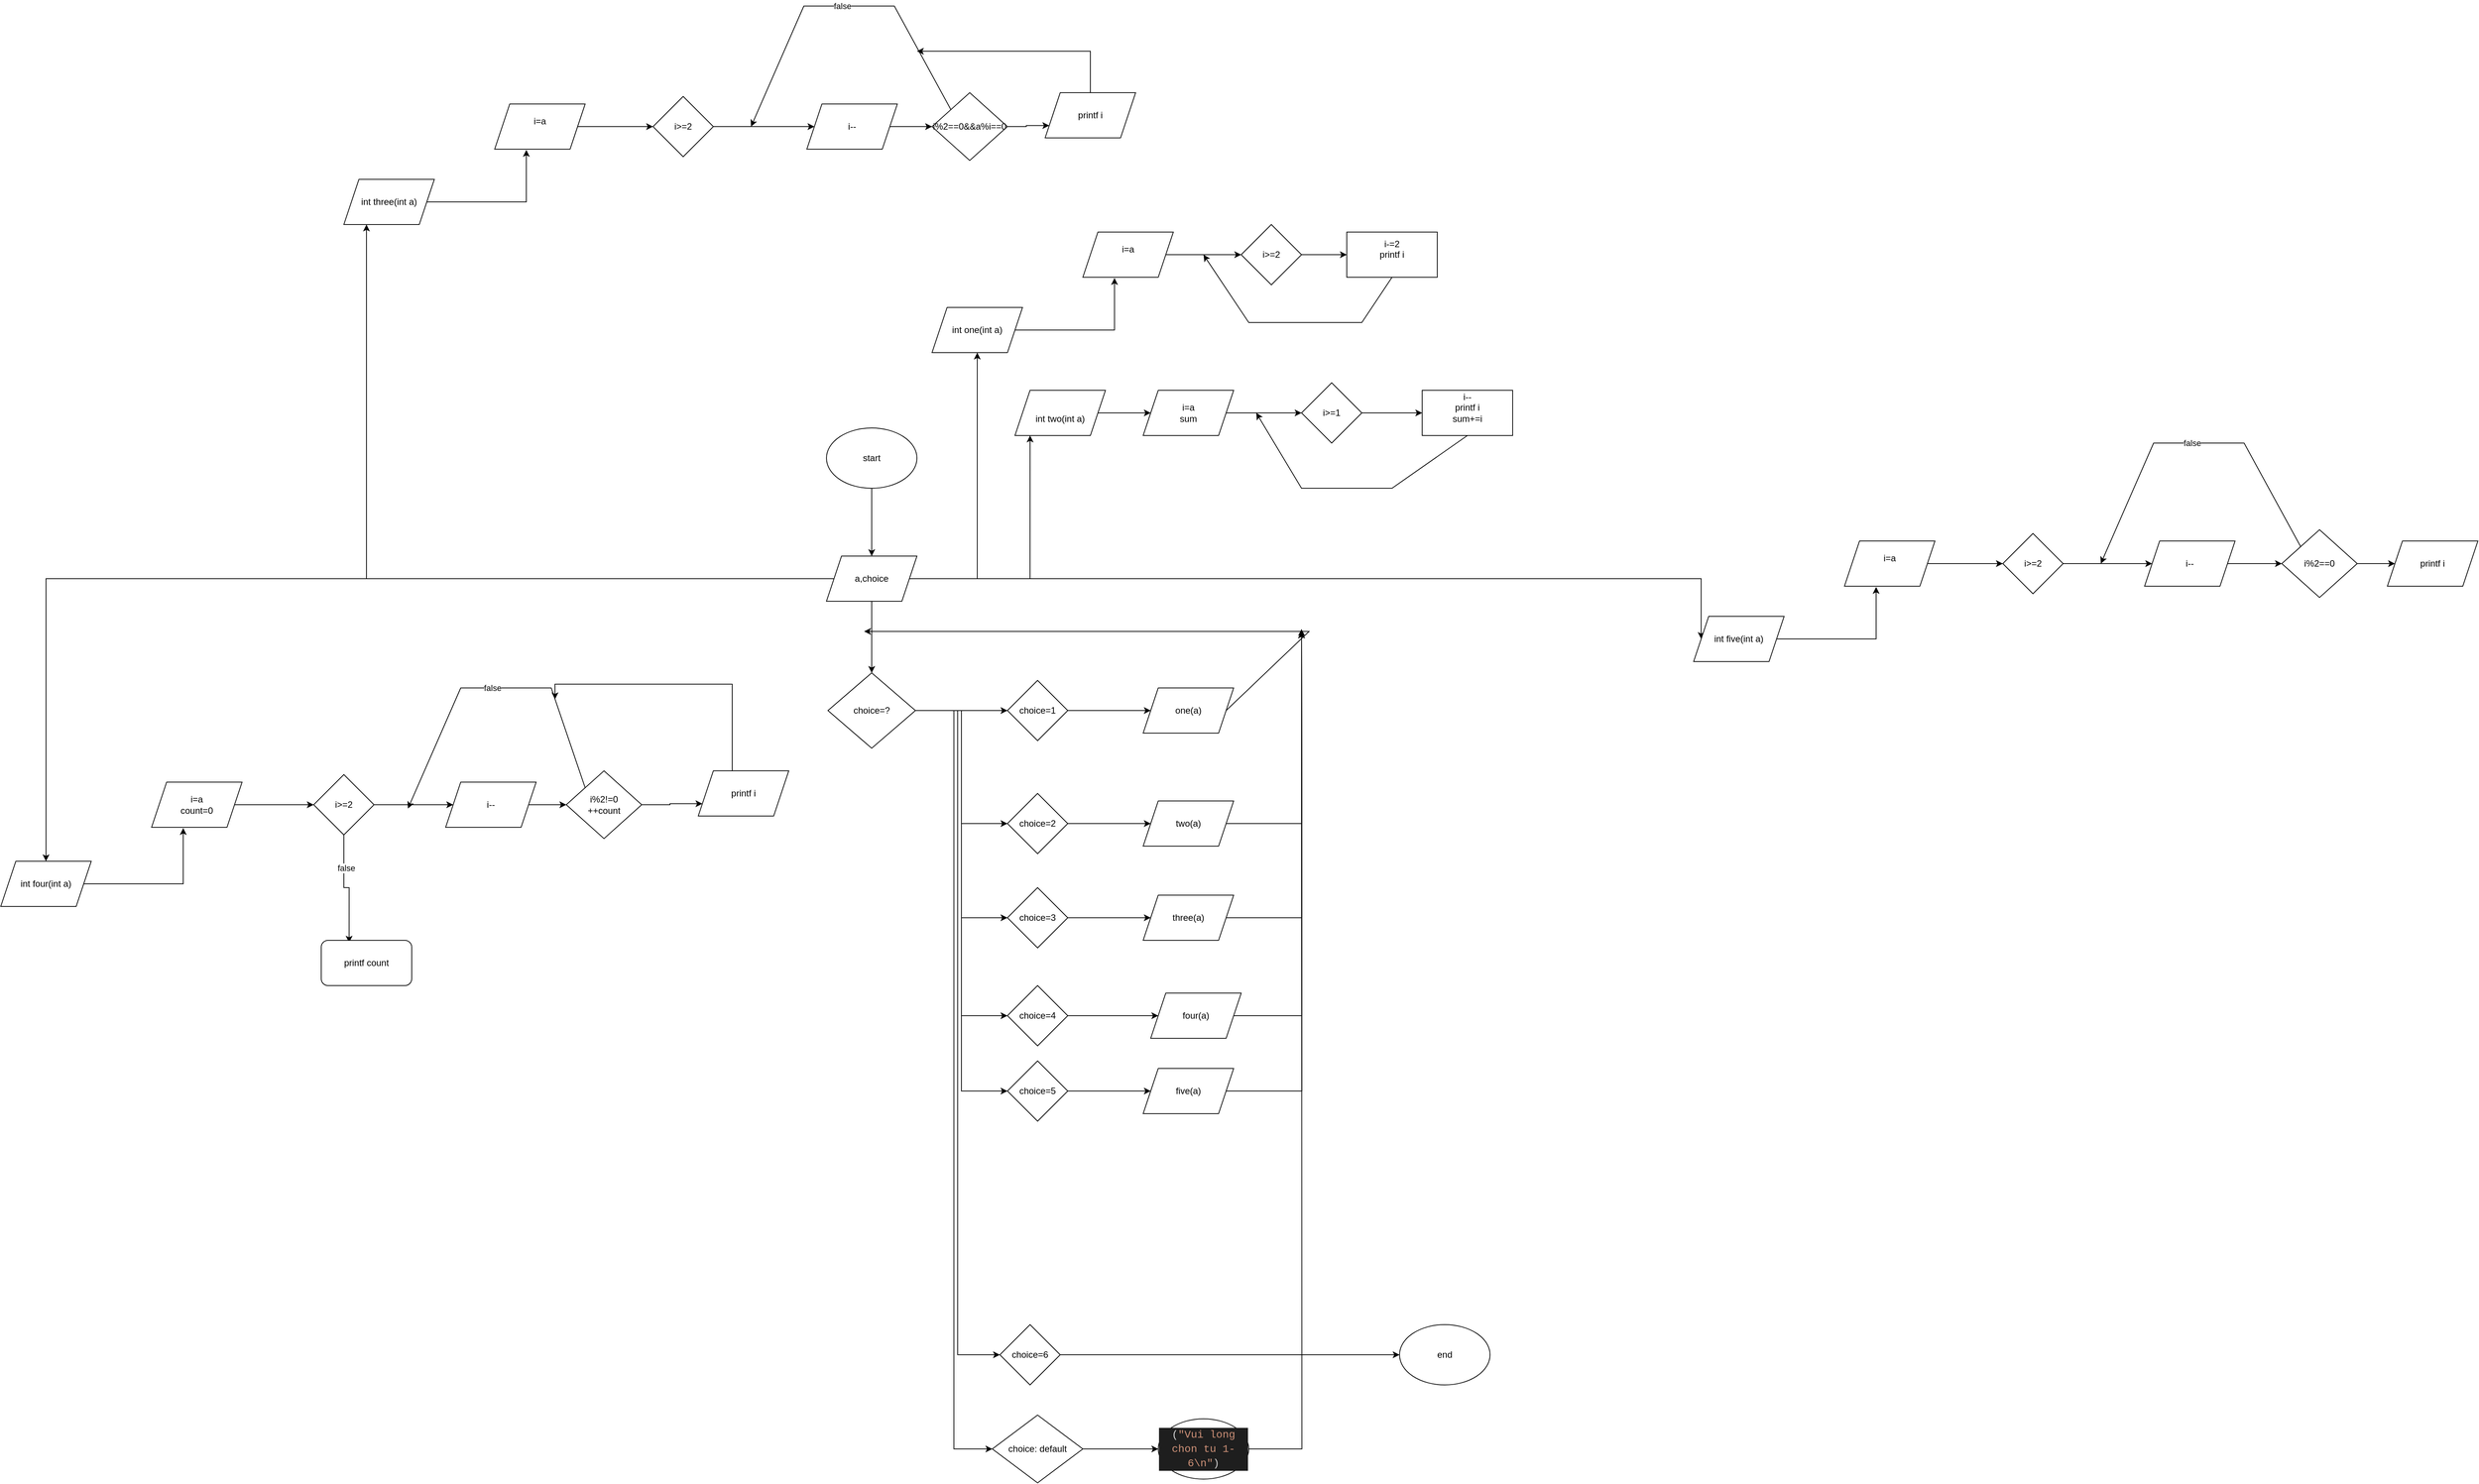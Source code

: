 <mxfile version="22.0.3" type="device">
  <diagram name="Trang-1" id="8WOk82VxNDKTeJKdt3mN">
    <mxGraphModel dx="2883" dy="2381" grid="1" gridSize="10" guides="1" tooltips="1" connect="1" arrows="1" fold="1" page="1" pageScale="1" pageWidth="827" pageHeight="1169" math="0" shadow="0">
      <root>
        <mxCell id="0" />
        <mxCell id="1" parent="0" />
        <mxCell id="_pkrtM7WGQT2VM3EGbci-3" style="edgeStyle=orthogonalEdgeStyle;rounded=0;orthogonalLoop=1;jettySize=auto;html=1;entryX=0.5;entryY=0;entryDx=0;entryDy=0;" parent="1" source="_pkrtM7WGQT2VM3EGbci-1" target="h4dxqBW4cxkd71x_Y7fE-1" edge="1">
          <mxGeometry relative="1" as="geometry">
            <mxPoint x="390" y="160" as="targetPoint" />
          </mxGeometry>
        </mxCell>
        <mxCell id="_pkrtM7WGQT2VM3EGbci-1" value="start" style="ellipse;whiteSpace=wrap;html=1;" parent="1" vertex="1">
          <mxGeometry x="320" y="20" width="120" height="80" as="geometry" />
        </mxCell>
        <mxCell id="_pkrtM7WGQT2VM3EGbci-15" value="end" style="ellipse;whiteSpace=wrap;html=1;" parent="1" vertex="1">
          <mxGeometry x="1080" y="1210" width="120" height="80" as="geometry" />
        </mxCell>
        <mxCell id="5WBOrIBXgoEbjMl5jcfK-3" value="" style="edgeStyle=orthogonalEdgeStyle;rounded=0;orthogonalLoop=1;jettySize=auto;html=1;" parent="1" source="h4dxqBW4cxkd71x_Y7fE-1" target="5WBOrIBXgoEbjMl5jcfK-2" edge="1">
          <mxGeometry relative="1" as="geometry" />
        </mxCell>
        <mxCell id="5WBOrIBXgoEbjMl5jcfK-17" style="edgeStyle=orthogonalEdgeStyle;rounded=0;orthogonalLoop=1;jettySize=auto;html=1;entryX=0.167;entryY=1;entryDx=0;entryDy=0;entryPerimeter=0;" parent="1" source="h4dxqBW4cxkd71x_Y7fE-1" target="5WBOrIBXgoEbjMl5jcfK-19" edge="1">
          <mxGeometry relative="1" as="geometry">
            <mxPoint x="600" as="targetPoint" />
          </mxGeometry>
        </mxCell>
        <mxCell id="5WBOrIBXgoEbjMl5jcfK-38" style="edgeStyle=orthogonalEdgeStyle;rounded=0;orthogonalLoop=1;jettySize=auto;html=1;entryX=0.25;entryY=1;entryDx=0;entryDy=0;" parent="1" source="h4dxqBW4cxkd71x_Y7fE-1" target="5WBOrIBXgoEbjMl5jcfK-31" edge="1">
          <mxGeometry relative="1" as="geometry" />
        </mxCell>
        <mxCell id="5WBOrIBXgoEbjMl5jcfK-59" style="edgeStyle=orthogonalEdgeStyle;rounded=0;orthogonalLoop=1;jettySize=auto;html=1;" parent="1" source="h4dxqBW4cxkd71x_Y7fE-1" target="5WBOrIBXgoEbjMl5jcfK-48" edge="1">
          <mxGeometry relative="1" as="geometry" />
        </mxCell>
        <mxCell id="RKV8DioiJLLu0-l2C1bF-3" style="edgeStyle=orthogonalEdgeStyle;rounded=0;orthogonalLoop=1;jettySize=auto;html=1;exitX=0.5;exitY=1;exitDx=0;exitDy=0;entryX=0.5;entryY=0;entryDx=0;entryDy=0;" edge="1" parent="1" source="h4dxqBW4cxkd71x_Y7fE-1" target="h4dxqBW4cxkd71x_Y7fE-3">
          <mxGeometry relative="1" as="geometry" />
        </mxCell>
        <mxCell id="RKV8DioiJLLu0-l2C1bF-15" style="edgeStyle=orthogonalEdgeStyle;rounded=0;orthogonalLoop=1;jettySize=auto;html=1;exitX=1;exitY=0.5;exitDx=0;exitDy=0;entryX=0;entryY=0.5;entryDx=0;entryDy=0;" edge="1" parent="1" source="h4dxqBW4cxkd71x_Y7fE-1" target="5WBOrIBXgoEbjMl5jcfK-65">
          <mxGeometry relative="1" as="geometry" />
        </mxCell>
        <mxCell id="h4dxqBW4cxkd71x_Y7fE-1" value="a,choice" style="shape=parallelogram;perimeter=parallelogramPerimeter;whiteSpace=wrap;html=1;fixedSize=1;" parent="1" vertex="1">
          <mxGeometry x="320" y="190" width="120" height="60" as="geometry" />
        </mxCell>
        <mxCell id="h4dxqBW4cxkd71x_Y7fE-33" style="edgeStyle=orthogonalEdgeStyle;rounded=0;orthogonalLoop=1;jettySize=auto;html=1;entryX=0;entryY=0.5;entryDx=0;entryDy=0;" parent="1" source="h4dxqBW4cxkd71x_Y7fE-3" target="h4dxqBW4cxkd71x_Y7fE-9" edge="1">
          <mxGeometry relative="1" as="geometry" />
        </mxCell>
        <mxCell id="h4dxqBW4cxkd71x_Y7fE-34" style="edgeStyle=orthogonalEdgeStyle;rounded=0;orthogonalLoop=1;jettySize=auto;html=1;entryX=0;entryY=0.5;entryDx=0;entryDy=0;" parent="1" source="h4dxqBW4cxkd71x_Y7fE-3" target="h4dxqBW4cxkd71x_Y7fE-12" edge="1">
          <mxGeometry relative="1" as="geometry" />
        </mxCell>
        <mxCell id="h4dxqBW4cxkd71x_Y7fE-35" style="edgeStyle=orthogonalEdgeStyle;rounded=0;orthogonalLoop=1;jettySize=auto;html=1;entryX=0;entryY=0.5;entryDx=0;entryDy=0;" parent="1" source="h4dxqBW4cxkd71x_Y7fE-3" target="h4dxqBW4cxkd71x_Y7fE-15" edge="1">
          <mxGeometry relative="1" as="geometry" />
        </mxCell>
        <mxCell id="RKV8DioiJLLu0-l2C1bF-9" style="edgeStyle=orthogonalEdgeStyle;rounded=0;orthogonalLoop=1;jettySize=auto;html=1;exitX=1;exitY=0.5;exitDx=0;exitDy=0;entryX=0;entryY=0.5;entryDx=0;entryDy=0;" edge="1" parent="1" source="h4dxqBW4cxkd71x_Y7fE-3" target="h4dxqBW4cxkd71x_Y7fE-4">
          <mxGeometry relative="1" as="geometry" />
        </mxCell>
        <mxCell id="RKV8DioiJLLu0-l2C1bF-10" style="edgeStyle=orthogonalEdgeStyle;rounded=0;orthogonalLoop=1;jettySize=auto;html=1;exitX=1;exitY=0.5;exitDx=0;exitDy=0;entryX=0;entryY=0.5;entryDx=0;entryDy=0;" edge="1" parent="1" source="h4dxqBW4cxkd71x_Y7fE-3" target="h4dxqBW4cxkd71x_Y7fE-18">
          <mxGeometry relative="1" as="geometry" />
        </mxCell>
        <mxCell id="RKV8DioiJLLu0-l2C1bF-11" style="edgeStyle=orthogonalEdgeStyle;rounded=0;orthogonalLoop=1;jettySize=auto;html=1;exitX=1;exitY=0.5;exitDx=0;exitDy=0;entryX=0;entryY=0.5;entryDx=0;entryDy=0;" edge="1" parent="1" source="h4dxqBW4cxkd71x_Y7fE-3" target="h4dxqBW4cxkd71x_Y7fE-28">
          <mxGeometry relative="1" as="geometry" />
        </mxCell>
        <mxCell id="RKV8DioiJLLu0-l2C1bF-12" style="edgeStyle=orthogonalEdgeStyle;rounded=0;orthogonalLoop=1;jettySize=auto;html=1;exitX=1;exitY=0.5;exitDx=0;exitDy=0;entryX=0;entryY=0.5;entryDx=0;entryDy=0;" edge="1" parent="1" source="h4dxqBW4cxkd71x_Y7fE-3" target="h4dxqBW4cxkd71x_Y7fE-31">
          <mxGeometry relative="1" as="geometry" />
        </mxCell>
        <mxCell id="h4dxqBW4cxkd71x_Y7fE-3" value="choice=?" style="rhombus;whiteSpace=wrap;html=1;" parent="1" vertex="1">
          <mxGeometry x="322" y="345" width="116" height="100" as="geometry" />
        </mxCell>
        <mxCell id="h4dxqBW4cxkd71x_Y7fE-7" style="edgeStyle=orthogonalEdgeStyle;rounded=0;orthogonalLoop=1;jettySize=auto;html=1;" parent="1" source="h4dxqBW4cxkd71x_Y7fE-4" target="h4dxqBW4cxkd71x_Y7fE-6" edge="1">
          <mxGeometry relative="1" as="geometry" />
        </mxCell>
        <mxCell id="h4dxqBW4cxkd71x_Y7fE-4" value="choice=1" style="rhombus;whiteSpace=wrap;html=1;" parent="1" vertex="1">
          <mxGeometry x="560" y="355" width="80" height="80" as="geometry" />
        </mxCell>
        <mxCell id="h4dxqBW4cxkd71x_Y7fE-6" value="one(a)" style="shape=parallelogram;perimeter=parallelogramPerimeter;whiteSpace=wrap;html=1;fixedSize=1;" parent="1" vertex="1">
          <mxGeometry x="740" y="365" width="120" height="60" as="geometry" />
        </mxCell>
        <mxCell id="h4dxqBW4cxkd71x_Y7fE-8" style="edgeStyle=orthogonalEdgeStyle;rounded=0;orthogonalLoop=1;jettySize=auto;html=1;" parent="1" source="h4dxqBW4cxkd71x_Y7fE-9" target="h4dxqBW4cxkd71x_Y7fE-10" edge="1">
          <mxGeometry relative="1" as="geometry" />
        </mxCell>
        <mxCell id="h4dxqBW4cxkd71x_Y7fE-9" value="choice=2" style="rhombus;whiteSpace=wrap;html=1;" parent="1" vertex="1">
          <mxGeometry x="560" y="505" width="80" height="80" as="geometry" />
        </mxCell>
        <mxCell id="RKV8DioiJLLu0-l2C1bF-4" style="edgeStyle=orthogonalEdgeStyle;rounded=0;orthogonalLoop=1;jettySize=auto;html=1;exitX=1;exitY=0.5;exitDx=0;exitDy=0;" edge="1" parent="1" source="h4dxqBW4cxkd71x_Y7fE-10">
          <mxGeometry relative="1" as="geometry">
            <mxPoint x="950" y="290" as="targetPoint" />
          </mxGeometry>
        </mxCell>
        <mxCell id="h4dxqBW4cxkd71x_Y7fE-10" value="two(a)" style="shape=parallelogram;perimeter=parallelogramPerimeter;whiteSpace=wrap;html=1;fixedSize=1;" parent="1" vertex="1">
          <mxGeometry x="740" y="515" width="120" height="60" as="geometry" />
        </mxCell>
        <mxCell id="h4dxqBW4cxkd71x_Y7fE-11" style="edgeStyle=orthogonalEdgeStyle;rounded=0;orthogonalLoop=1;jettySize=auto;html=1;" parent="1" source="h4dxqBW4cxkd71x_Y7fE-12" target="h4dxqBW4cxkd71x_Y7fE-13" edge="1">
          <mxGeometry relative="1" as="geometry" />
        </mxCell>
        <mxCell id="h4dxqBW4cxkd71x_Y7fE-12" value="choice=3" style="rhombus;whiteSpace=wrap;html=1;" parent="1" vertex="1">
          <mxGeometry x="560" y="630" width="80" height="80" as="geometry" />
        </mxCell>
        <mxCell id="RKV8DioiJLLu0-l2C1bF-5" style="edgeStyle=orthogonalEdgeStyle;rounded=0;orthogonalLoop=1;jettySize=auto;html=1;exitX=1;exitY=0.5;exitDx=0;exitDy=0;" edge="1" parent="1" source="h4dxqBW4cxkd71x_Y7fE-13">
          <mxGeometry relative="1" as="geometry">
            <mxPoint x="950" y="290" as="targetPoint" />
          </mxGeometry>
        </mxCell>
        <mxCell id="h4dxqBW4cxkd71x_Y7fE-13" value="three(a)" style="shape=parallelogram;perimeter=parallelogramPerimeter;whiteSpace=wrap;html=1;fixedSize=1;" parent="1" vertex="1">
          <mxGeometry x="740" y="640" width="120" height="60" as="geometry" />
        </mxCell>
        <mxCell id="h4dxqBW4cxkd71x_Y7fE-14" style="edgeStyle=orthogonalEdgeStyle;rounded=0;orthogonalLoop=1;jettySize=auto;html=1;" parent="1" source="h4dxqBW4cxkd71x_Y7fE-15" target="h4dxqBW4cxkd71x_Y7fE-16" edge="1">
          <mxGeometry relative="1" as="geometry" />
        </mxCell>
        <mxCell id="h4dxqBW4cxkd71x_Y7fE-15" value="choice=4" style="rhombus;whiteSpace=wrap;html=1;" parent="1" vertex="1">
          <mxGeometry x="560" y="760" width="80" height="80" as="geometry" />
        </mxCell>
        <mxCell id="RKV8DioiJLLu0-l2C1bF-6" style="edgeStyle=orthogonalEdgeStyle;rounded=0;orthogonalLoop=1;jettySize=auto;html=1;exitX=1;exitY=0.5;exitDx=0;exitDy=0;" edge="1" parent="1" source="h4dxqBW4cxkd71x_Y7fE-16">
          <mxGeometry relative="1" as="geometry">
            <mxPoint x="950" y="290" as="targetPoint" />
          </mxGeometry>
        </mxCell>
        <mxCell id="h4dxqBW4cxkd71x_Y7fE-16" value="four(a)" style="shape=parallelogram;perimeter=parallelogramPerimeter;whiteSpace=wrap;html=1;fixedSize=1;" parent="1" vertex="1">
          <mxGeometry x="750" y="770" width="120" height="60" as="geometry" />
        </mxCell>
        <mxCell id="h4dxqBW4cxkd71x_Y7fE-17" style="edgeStyle=orthogonalEdgeStyle;rounded=0;orthogonalLoop=1;jettySize=auto;html=1;" parent="1" source="h4dxqBW4cxkd71x_Y7fE-18" target="h4dxqBW4cxkd71x_Y7fE-19" edge="1">
          <mxGeometry relative="1" as="geometry" />
        </mxCell>
        <mxCell id="h4dxqBW4cxkd71x_Y7fE-18" value="choice=5" style="rhombus;whiteSpace=wrap;html=1;" parent="1" vertex="1">
          <mxGeometry x="560" y="860" width="80" height="80" as="geometry" />
        </mxCell>
        <mxCell id="RKV8DioiJLLu0-l2C1bF-7" style="edgeStyle=orthogonalEdgeStyle;rounded=0;orthogonalLoop=1;jettySize=auto;html=1;exitX=1;exitY=0.5;exitDx=0;exitDy=0;" edge="1" parent="1" source="h4dxqBW4cxkd71x_Y7fE-19">
          <mxGeometry relative="1" as="geometry">
            <mxPoint x="950" y="290" as="targetPoint" />
          </mxGeometry>
        </mxCell>
        <mxCell id="h4dxqBW4cxkd71x_Y7fE-19" value="five(a)" style="shape=parallelogram;perimeter=parallelogramPerimeter;whiteSpace=wrap;html=1;fixedSize=1;" parent="1" vertex="1">
          <mxGeometry x="740" y="870" width="120" height="60" as="geometry" />
        </mxCell>
        <mxCell id="h4dxqBW4cxkd71x_Y7fE-27" style="edgeStyle=orthogonalEdgeStyle;rounded=0;orthogonalLoop=1;jettySize=auto;html=1;entryX=0;entryY=0.5;entryDx=0;entryDy=0;" parent="1" source="h4dxqBW4cxkd71x_Y7fE-28" target="_pkrtM7WGQT2VM3EGbci-15" edge="1">
          <mxGeometry relative="1" as="geometry">
            <mxPoint x="740" y="1250" as="targetPoint" />
          </mxGeometry>
        </mxCell>
        <mxCell id="h4dxqBW4cxkd71x_Y7fE-28" value="choice=6" style="rhombus;whiteSpace=wrap;html=1;" parent="1" vertex="1">
          <mxGeometry x="550" y="1210" width="80" height="80" as="geometry" />
        </mxCell>
        <mxCell id="h4dxqBW4cxkd71x_Y7fE-30" style="edgeStyle=orthogonalEdgeStyle;rounded=0;orthogonalLoop=1;jettySize=auto;html=1;entryX=0;entryY=0.5;entryDx=0;entryDy=0;" parent="1" source="h4dxqBW4cxkd71x_Y7fE-31" target="h4dxqBW4cxkd71x_Y7fE-42" edge="1">
          <mxGeometry relative="1" as="geometry">
            <mxPoint x="740" y="1370" as="targetPoint" />
          </mxGeometry>
        </mxCell>
        <mxCell id="h4dxqBW4cxkd71x_Y7fE-31" value="choice: default" style="rhombus;whiteSpace=wrap;html=1;" parent="1" vertex="1">
          <mxGeometry x="540" y="1330" width="120" height="90" as="geometry" />
        </mxCell>
        <mxCell id="RKV8DioiJLLu0-l2C1bF-8" style="edgeStyle=orthogonalEdgeStyle;rounded=0;orthogonalLoop=1;jettySize=auto;html=1;exitX=1;exitY=0.5;exitDx=0;exitDy=0;" edge="1" parent="1" source="h4dxqBW4cxkd71x_Y7fE-42">
          <mxGeometry relative="1" as="geometry">
            <mxPoint x="950" y="286.8" as="targetPoint" />
          </mxGeometry>
        </mxCell>
        <mxCell id="h4dxqBW4cxkd71x_Y7fE-42" value="&lt;br&gt;&lt;div style=&quot;color: rgb(212, 212, 212); background-color: rgb(30, 30, 30); font-family: Consolas, &amp;quot;Courier New&amp;quot;, monospace; font-weight: normal; font-size: 14px; line-height: 19px;&quot;&gt;&lt;div&gt;&lt;span style=&quot;color: #d4d4d4;&quot;&gt;(&lt;/span&gt;&lt;span style=&quot;color: #ce9178;&quot;&gt;&quot;Vui long chon tu 1-6\n&quot;&lt;/span&gt;&lt;span style=&quot;color: #d4d4d4;&quot;&gt;)&lt;/span&gt;&lt;/div&gt;&lt;/div&gt;&lt;br&gt;" style="ellipse;whiteSpace=wrap;html=1;" parent="1" vertex="1">
          <mxGeometry x="760" y="1335" width="120" height="80" as="geometry" />
        </mxCell>
        <mxCell id="h4dxqBW4cxkd71x_Y7fE-46" value="" style="endArrow=classic;html=1;rounded=0;exitX=1;exitY=0.5;exitDx=0;exitDy=0;" parent="1" source="h4dxqBW4cxkd71x_Y7fE-6" edge="1">
          <mxGeometry width="50" height="50" relative="1" as="geometry">
            <mxPoint x="520" y="390" as="sourcePoint" />
            <mxPoint x="370" y="290" as="targetPoint" />
            <Array as="points">
              <mxPoint x="960" y="290" />
            </Array>
          </mxGeometry>
        </mxCell>
        <mxCell id="5WBOrIBXgoEbjMl5jcfK-9" style="edgeStyle=orthogonalEdgeStyle;rounded=0;orthogonalLoop=1;jettySize=auto;html=1;entryX=0.35;entryY=1.017;entryDx=0;entryDy=0;entryPerimeter=0;" parent="1" source="5WBOrIBXgoEbjMl5jcfK-2" target="5WBOrIBXgoEbjMl5jcfK-7" edge="1">
          <mxGeometry relative="1" as="geometry">
            <mxPoint x="700" y="-170" as="targetPoint" />
          </mxGeometry>
        </mxCell>
        <mxCell id="5WBOrIBXgoEbjMl5jcfK-2" value="int one(int a)" style="shape=parallelogram;perimeter=parallelogramPerimeter;whiteSpace=wrap;html=1;fixedSize=1;" parent="1" vertex="1">
          <mxGeometry x="460" y="-140" width="120" height="60" as="geometry" />
        </mxCell>
        <mxCell id="5WBOrIBXgoEbjMl5jcfK-11" style="edgeStyle=orthogonalEdgeStyle;rounded=0;orthogonalLoop=1;jettySize=auto;html=1;entryX=0;entryY=0.5;entryDx=0;entryDy=0;" parent="1" source="5WBOrIBXgoEbjMl5jcfK-7" target="5WBOrIBXgoEbjMl5jcfK-10" edge="1">
          <mxGeometry relative="1" as="geometry" />
        </mxCell>
        <mxCell id="5WBOrIBXgoEbjMl5jcfK-7" value="&lt;div&gt;i=a&lt;/div&gt;&lt;div&gt;&lt;br&gt;&lt;/div&gt;" style="shape=parallelogram;perimeter=parallelogramPerimeter;whiteSpace=wrap;html=1;fixedSize=1;" parent="1" vertex="1">
          <mxGeometry x="660" y="-240" width="120" height="60" as="geometry" />
        </mxCell>
        <mxCell id="5WBOrIBXgoEbjMl5jcfK-15" value="" style="edgeStyle=orthogonalEdgeStyle;rounded=0;orthogonalLoop=1;jettySize=auto;html=1;" parent="1" source="5WBOrIBXgoEbjMl5jcfK-10" target="5WBOrIBXgoEbjMl5jcfK-14" edge="1">
          <mxGeometry relative="1" as="geometry" />
        </mxCell>
        <mxCell id="5WBOrIBXgoEbjMl5jcfK-10" value="i&amp;gt;=2" style="rhombus;whiteSpace=wrap;html=1;" parent="1" vertex="1">
          <mxGeometry x="870" y="-250" width="80" height="80" as="geometry" />
        </mxCell>
        <mxCell id="5WBOrIBXgoEbjMl5jcfK-14" value="&lt;div&gt;i-=2&lt;/div&gt;&lt;div&gt;printf i&lt;/div&gt;&lt;div&gt;&lt;br&gt;&lt;/div&gt;" style="whiteSpace=wrap;html=1;" parent="1" vertex="1">
          <mxGeometry x="1010" y="-240" width="120" height="60" as="geometry" />
        </mxCell>
        <mxCell id="5WBOrIBXgoEbjMl5jcfK-26" style="edgeStyle=orthogonalEdgeStyle;rounded=0;orthogonalLoop=1;jettySize=auto;html=1;" parent="1" source="5WBOrIBXgoEbjMl5jcfK-19" target="5WBOrIBXgoEbjMl5jcfK-21" edge="1">
          <mxGeometry relative="1" as="geometry" />
        </mxCell>
        <mxCell id="5WBOrIBXgoEbjMl5jcfK-19" value="&lt;br&gt;int two(int a)&lt;br&gt;" style="shape=parallelogram;perimeter=parallelogramPerimeter;whiteSpace=wrap;html=1;fixedSize=1;" parent="1" vertex="1">
          <mxGeometry x="570" y="-30" width="120" height="60" as="geometry" />
        </mxCell>
        <mxCell id="5WBOrIBXgoEbjMl5jcfK-20" style="edgeStyle=orthogonalEdgeStyle;rounded=0;orthogonalLoop=1;jettySize=auto;html=1;entryX=0;entryY=0.5;entryDx=0;entryDy=0;" parent="1" source="5WBOrIBXgoEbjMl5jcfK-21" target="5WBOrIBXgoEbjMl5jcfK-23" edge="1">
          <mxGeometry relative="1" as="geometry" />
        </mxCell>
        <mxCell id="5WBOrIBXgoEbjMl5jcfK-21" value="&lt;div&gt;i=a&lt;/div&gt;&lt;div&gt;sum&lt;br&gt;&lt;/div&gt;" style="shape=parallelogram;perimeter=parallelogramPerimeter;whiteSpace=wrap;html=1;fixedSize=1;" parent="1" vertex="1">
          <mxGeometry x="740" y="-30" width="120" height="60" as="geometry" />
        </mxCell>
        <mxCell id="5WBOrIBXgoEbjMl5jcfK-22" value="" style="edgeStyle=orthogonalEdgeStyle;rounded=0;orthogonalLoop=1;jettySize=auto;html=1;" parent="1" source="5WBOrIBXgoEbjMl5jcfK-23" target="5WBOrIBXgoEbjMl5jcfK-24" edge="1">
          <mxGeometry relative="1" as="geometry" />
        </mxCell>
        <mxCell id="5WBOrIBXgoEbjMl5jcfK-23" value="i&amp;gt;=1" style="rhombus;whiteSpace=wrap;html=1;" parent="1" vertex="1">
          <mxGeometry x="950" y="-40" width="80" height="80" as="geometry" />
        </mxCell>
        <mxCell id="5WBOrIBXgoEbjMl5jcfK-24" value="&lt;div&gt;i--&lt;/div&gt;&lt;div&gt;printf i&lt;/div&gt;&lt;div&gt;sum+=i&lt;br&gt;&lt;/div&gt;&lt;div&gt;&lt;br&gt;&lt;/div&gt;" style="whiteSpace=wrap;html=1;" parent="1" vertex="1">
          <mxGeometry x="1110" y="-30" width="120" height="60" as="geometry" />
        </mxCell>
        <mxCell id="5WBOrIBXgoEbjMl5jcfK-28" value="" style="endArrow=classic;html=1;rounded=0;exitX=0.5;exitY=1;exitDx=0;exitDy=0;" parent="1" source="5WBOrIBXgoEbjMl5jcfK-14" edge="1">
          <mxGeometry width="50" height="50" relative="1" as="geometry">
            <mxPoint x="830" y="-130" as="sourcePoint" />
            <mxPoint x="820" y="-210" as="targetPoint" />
            <Array as="points">
              <mxPoint x="1030" y="-120" />
              <mxPoint x="880" y="-120" />
            </Array>
          </mxGeometry>
        </mxCell>
        <mxCell id="5WBOrIBXgoEbjMl5jcfK-29" value="" style="endArrow=classic;html=1;rounded=0;exitX=0.5;exitY=1;exitDx=0;exitDy=0;" parent="1" source="5WBOrIBXgoEbjMl5jcfK-24" edge="1">
          <mxGeometry width="50" height="50" relative="1" as="geometry">
            <mxPoint x="910" as="sourcePoint" />
            <mxPoint x="890" as="targetPoint" />
            <Array as="points">
              <mxPoint x="1070" y="100" />
              <mxPoint x="950" y="100" />
            </Array>
          </mxGeometry>
        </mxCell>
        <mxCell id="5WBOrIBXgoEbjMl5jcfK-30" style="edgeStyle=orthogonalEdgeStyle;rounded=0;orthogonalLoop=1;jettySize=auto;html=1;entryX=0.35;entryY=1.017;entryDx=0;entryDy=0;entryPerimeter=0;" parent="1" source="5WBOrIBXgoEbjMl5jcfK-31" target="5WBOrIBXgoEbjMl5jcfK-33" edge="1">
          <mxGeometry relative="1" as="geometry">
            <mxPoint x="-80" y="-340" as="targetPoint" />
          </mxGeometry>
        </mxCell>
        <mxCell id="5WBOrIBXgoEbjMl5jcfK-31" value="int three(int a)" style="shape=parallelogram;perimeter=parallelogramPerimeter;whiteSpace=wrap;html=1;fixedSize=1;" parent="1" vertex="1">
          <mxGeometry x="-320" y="-310" width="120" height="60" as="geometry" />
        </mxCell>
        <mxCell id="5WBOrIBXgoEbjMl5jcfK-32" style="edgeStyle=orthogonalEdgeStyle;rounded=0;orthogonalLoop=1;jettySize=auto;html=1;entryX=0;entryY=0.5;entryDx=0;entryDy=0;" parent="1" source="5WBOrIBXgoEbjMl5jcfK-33" target="5WBOrIBXgoEbjMl5jcfK-35" edge="1">
          <mxGeometry relative="1" as="geometry" />
        </mxCell>
        <mxCell id="5WBOrIBXgoEbjMl5jcfK-33" value="&lt;div&gt;i=a&lt;/div&gt;&lt;div&gt;&lt;br&gt;&lt;/div&gt;" style="shape=parallelogram;perimeter=parallelogramPerimeter;whiteSpace=wrap;html=1;fixedSize=1;" parent="1" vertex="1">
          <mxGeometry x="-120" y="-410" width="120" height="60" as="geometry" />
        </mxCell>
        <mxCell id="5WBOrIBXgoEbjMl5jcfK-34" value="" style="edgeStyle=orthogonalEdgeStyle;rounded=0;orthogonalLoop=1;jettySize=auto;html=1;entryX=0;entryY=0.5;entryDx=0;entryDy=0;" parent="1" source="5WBOrIBXgoEbjMl5jcfK-35" target="5WBOrIBXgoEbjMl5jcfK-40" edge="1">
          <mxGeometry relative="1" as="geometry">
            <mxPoint x="281.04" y="-372" as="targetPoint" />
          </mxGeometry>
        </mxCell>
        <mxCell id="5WBOrIBXgoEbjMl5jcfK-35" value="i&amp;gt;=2" style="rhombus;whiteSpace=wrap;html=1;" parent="1" vertex="1">
          <mxGeometry x="90" y="-420" width="80" height="80" as="geometry" />
        </mxCell>
        <mxCell id="5WBOrIBXgoEbjMl5jcfK-43" style="edgeStyle=orthogonalEdgeStyle;rounded=0;orthogonalLoop=1;jettySize=auto;html=1;entryX=0;entryY=0.5;entryDx=0;entryDy=0;" parent="1" source="5WBOrIBXgoEbjMl5jcfK-40" target="5WBOrIBXgoEbjMl5jcfK-42" edge="1">
          <mxGeometry relative="1" as="geometry" />
        </mxCell>
        <mxCell id="5WBOrIBXgoEbjMl5jcfK-40" value="i--" style="shape=parallelogram;perimeter=parallelogramPerimeter;whiteSpace=wrap;html=1;fixedSize=1;" parent="1" vertex="1">
          <mxGeometry x="294" y="-410" width="120" height="60" as="geometry" />
        </mxCell>
        <mxCell id="5WBOrIBXgoEbjMl5jcfK-45" style="edgeStyle=orthogonalEdgeStyle;rounded=0;orthogonalLoop=1;jettySize=auto;html=1;entryX=0;entryY=0.75;entryDx=0;entryDy=0;" parent="1" source="5WBOrIBXgoEbjMl5jcfK-42" target="5WBOrIBXgoEbjMl5jcfK-44" edge="1">
          <mxGeometry relative="1" as="geometry" />
        </mxCell>
        <mxCell id="5WBOrIBXgoEbjMl5jcfK-42" value="i%2==0&amp;amp;&amp;amp;a%i==0" style="rhombus;whiteSpace=wrap;html=1;" parent="1" vertex="1">
          <mxGeometry x="460" y="-425" width="100" height="90" as="geometry" />
        </mxCell>
        <mxCell id="5WBOrIBXgoEbjMl5jcfK-44" value="printf i" style="shape=parallelogram;perimeter=parallelogramPerimeter;whiteSpace=wrap;html=1;fixedSize=1;" parent="1" vertex="1">
          <mxGeometry x="610" y="-425" width="120" height="60" as="geometry" />
        </mxCell>
        <mxCell id="5WBOrIBXgoEbjMl5jcfK-46" value="false" style="endArrow=classic;html=1;rounded=0;exitX=0;exitY=0;exitDx=0;exitDy=0;" parent="1" source="5WBOrIBXgoEbjMl5jcfK-42" edge="1">
          <mxGeometry width="50" height="50" relative="1" as="geometry">
            <mxPoint x="300" y="-280" as="sourcePoint" />
            <mxPoint x="220" y="-380" as="targetPoint" />
            <Array as="points">
              <mxPoint x="410" y="-540" />
              <mxPoint x="290" y="-540" />
            </Array>
          </mxGeometry>
        </mxCell>
        <mxCell id="5WBOrIBXgoEbjMl5jcfK-47" style="edgeStyle=orthogonalEdgeStyle;rounded=0;orthogonalLoop=1;jettySize=auto;html=1;entryX=0.35;entryY=1.017;entryDx=0;entryDy=0;entryPerimeter=0;" parent="1" source="5WBOrIBXgoEbjMl5jcfK-48" target="5WBOrIBXgoEbjMl5jcfK-50" edge="1">
          <mxGeometry relative="1" as="geometry">
            <mxPoint x="-535" y="565" as="targetPoint" />
          </mxGeometry>
        </mxCell>
        <mxCell id="5WBOrIBXgoEbjMl5jcfK-48" value="int four(int a)" style="shape=parallelogram;perimeter=parallelogramPerimeter;whiteSpace=wrap;html=1;fixedSize=1;" parent="1" vertex="1">
          <mxGeometry x="-775" y="595" width="120" height="60" as="geometry" />
        </mxCell>
        <mxCell id="5WBOrIBXgoEbjMl5jcfK-49" style="edgeStyle=orthogonalEdgeStyle;rounded=0;orthogonalLoop=1;jettySize=auto;html=1;entryX=0;entryY=0.5;entryDx=0;entryDy=0;" parent="1" source="5WBOrIBXgoEbjMl5jcfK-50" target="5WBOrIBXgoEbjMl5jcfK-52" edge="1">
          <mxGeometry relative="1" as="geometry" />
        </mxCell>
        <mxCell id="5WBOrIBXgoEbjMl5jcfK-50" value="&lt;div&gt;i=a&lt;/div&gt;&lt;div&gt;count=0&lt;br&gt;&lt;/div&gt;" style="shape=parallelogram;perimeter=parallelogramPerimeter;whiteSpace=wrap;html=1;fixedSize=1;" parent="1" vertex="1">
          <mxGeometry x="-575" y="490" width="120" height="60" as="geometry" />
        </mxCell>
        <mxCell id="5WBOrIBXgoEbjMl5jcfK-60" style="edgeStyle=orthogonalEdgeStyle;rounded=0;orthogonalLoop=1;jettySize=auto;html=1;entryX=0.308;entryY=0.05;entryDx=0;entryDy=0;entryPerimeter=0;" parent="1" source="5WBOrIBXgoEbjMl5jcfK-52" target="5WBOrIBXgoEbjMl5jcfK-63" edge="1">
          <mxGeometry relative="1" as="geometry">
            <mxPoint x="-290" y="710" as="targetPoint" />
          </mxGeometry>
        </mxCell>
        <mxCell id="5WBOrIBXgoEbjMl5jcfK-62" value="false" style="edgeLabel;html=1;align=center;verticalAlign=middle;resizable=0;points=[];" parent="5WBOrIBXgoEbjMl5jcfK-60" vertex="1" connectable="0">
          <mxGeometry x="-0.411" y="3" relative="1" as="geometry">
            <mxPoint as="offset" />
          </mxGeometry>
        </mxCell>
        <mxCell id="RKV8DioiJLLu0-l2C1bF-13" style="edgeStyle=orthogonalEdgeStyle;rounded=0;orthogonalLoop=1;jettySize=auto;html=1;exitX=1;exitY=0.5;exitDx=0;exitDy=0;entryX=0;entryY=0.5;entryDx=0;entryDy=0;" edge="1" parent="1" source="5WBOrIBXgoEbjMl5jcfK-52" target="5WBOrIBXgoEbjMl5jcfK-54">
          <mxGeometry relative="1" as="geometry" />
        </mxCell>
        <mxCell id="5WBOrIBXgoEbjMl5jcfK-52" value="i&amp;gt;=2" style="rhombus;whiteSpace=wrap;html=1;" parent="1" vertex="1">
          <mxGeometry x="-360" y="480" width="80" height="80" as="geometry" />
        </mxCell>
        <mxCell id="5WBOrIBXgoEbjMl5jcfK-53" style="edgeStyle=orthogonalEdgeStyle;rounded=0;orthogonalLoop=1;jettySize=auto;html=1;entryX=0;entryY=0.5;entryDx=0;entryDy=0;" parent="1" source="5WBOrIBXgoEbjMl5jcfK-54" target="5WBOrIBXgoEbjMl5jcfK-56" edge="1">
          <mxGeometry relative="1" as="geometry" />
        </mxCell>
        <mxCell id="5WBOrIBXgoEbjMl5jcfK-54" value="i--" style="shape=parallelogram;perimeter=parallelogramPerimeter;whiteSpace=wrap;html=1;fixedSize=1;" parent="1" vertex="1">
          <mxGeometry x="-185" y="490" width="120" height="60" as="geometry" />
        </mxCell>
        <mxCell id="5WBOrIBXgoEbjMl5jcfK-55" style="edgeStyle=orthogonalEdgeStyle;rounded=0;orthogonalLoop=1;jettySize=auto;html=1;entryX=0;entryY=0.75;entryDx=0;entryDy=0;" parent="1" source="5WBOrIBXgoEbjMl5jcfK-56" target="5WBOrIBXgoEbjMl5jcfK-57" edge="1">
          <mxGeometry relative="1" as="geometry" />
        </mxCell>
        <mxCell id="5WBOrIBXgoEbjMl5jcfK-56" value="&lt;div&gt;i%2!=0&lt;/div&gt;&lt;div&gt;++count&lt;br&gt;&lt;/div&gt;" style="rhombus;whiteSpace=wrap;html=1;" parent="1" vertex="1">
          <mxGeometry x="-25" y="475" width="100" height="90" as="geometry" />
        </mxCell>
        <mxCell id="5WBOrIBXgoEbjMl5jcfK-77" style="edgeStyle=orthogonalEdgeStyle;rounded=0;orthogonalLoop=1;jettySize=auto;html=1;" parent="1" source="5WBOrIBXgoEbjMl5jcfK-57" edge="1">
          <mxGeometry relative="1" as="geometry">
            <mxPoint x="-40" y="380" as="targetPoint" />
            <Array as="points">
              <mxPoint x="195" y="360" />
            </Array>
          </mxGeometry>
        </mxCell>
        <mxCell id="5WBOrIBXgoEbjMl5jcfK-57" value="printf i" style="shape=parallelogram;perimeter=parallelogramPerimeter;whiteSpace=wrap;html=1;fixedSize=1;" parent="1" vertex="1">
          <mxGeometry x="150" y="475" width="120" height="60" as="geometry" />
        </mxCell>
        <mxCell id="5WBOrIBXgoEbjMl5jcfK-58" value="false" style="endArrow=classic;html=1;rounded=0;exitX=0;exitY=0;exitDx=0;exitDy=0;" parent="1" source="5WBOrIBXgoEbjMl5jcfK-56" edge="1">
          <mxGeometry width="50" height="50" relative="1" as="geometry">
            <mxPoint x="-155" y="625" as="sourcePoint" />
            <mxPoint x="-235" y="525" as="targetPoint" />
            <Array as="points">
              <mxPoint x="-45" y="365" />
              <mxPoint x="-165" y="365" />
            </Array>
          </mxGeometry>
        </mxCell>
        <mxCell id="5WBOrIBXgoEbjMl5jcfK-63" value="printf count" style="rounded=1;whiteSpace=wrap;html=1;" parent="1" vertex="1">
          <mxGeometry x="-350" y="700" width="120" height="60" as="geometry" />
        </mxCell>
        <mxCell id="5WBOrIBXgoEbjMl5jcfK-64" style="edgeStyle=orthogonalEdgeStyle;rounded=0;orthogonalLoop=1;jettySize=auto;html=1;entryX=0.35;entryY=1.017;entryDx=0;entryDy=0;entryPerimeter=0;" parent="1" source="5WBOrIBXgoEbjMl5jcfK-65" target="5WBOrIBXgoEbjMl5jcfK-67" edge="1">
          <mxGeometry relative="1" as="geometry">
            <mxPoint x="1710" y="240" as="targetPoint" />
          </mxGeometry>
        </mxCell>
        <mxCell id="5WBOrIBXgoEbjMl5jcfK-65" value="int five(int a)" style="shape=parallelogram;perimeter=parallelogramPerimeter;whiteSpace=wrap;html=1;fixedSize=1;" parent="1" vertex="1">
          <mxGeometry x="1470" y="270" width="120" height="60" as="geometry" />
        </mxCell>
        <mxCell id="5WBOrIBXgoEbjMl5jcfK-66" style="edgeStyle=orthogonalEdgeStyle;rounded=0;orthogonalLoop=1;jettySize=auto;html=1;entryX=0;entryY=0.5;entryDx=0;entryDy=0;" parent="1" source="5WBOrIBXgoEbjMl5jcfK-67" target="5WBOrIBXgoEbjMl5jcfK-69" edge="1">
          <mxGeometry relative="1" as="geometry" />
        </mxCell>
        <mxCell id="5WBOrIBXgoEbjMl5jcfK-67" value="&lt;div&gt;i=a&lt;/div&gt;&lt;div&gt;&lt;br&gt;&lt;/div&gt;" style="shape=parallelogram;perimeter=parallelogramPerimeter;whiteSpace=wrap;html=1;fixedSize=1;" parent="1" vertex="1">
          <mxGeometry x="1670" y="170" width="120" height="60" as="geometry" />
        </mxCell>
        <mxCell id="RKV8DioiJLLu0-l2C1bF-16" style="edgeStyle=orthogonalEdgeStyle;rounded=0;orthogonalLoop=1;jettySize=auto;html=1;exitX=1;exitY=0.5;exitDx=0;exitDy=0;entryX=0;entryY=0.5;entryDx=0;entryDy=0;" edge="1" parent="1" source="5WBOrIBXgoEbjMl5jcfK-69" target="5WBOrIBXgoEbjMl5jcfK-71">
          <mxGeometry relative="1" as="geometry" />
        </mxCell>
        <mxCell id="5WBOrIBXgoEbjMl5jcfK-69" value="i&amp;gt;=2" style="rhombus;whiteSpace=wrap;html=1;" parent="1" vertex="1">
          <mxGeometry x="1880" y="160" width="80" height="80" as="geometry" />
        </mxCell>
        <mxCell id="5WBOrIBXgoEbjMl5jcfK-70" style="edgeStyle=orthogonalEdgeStyle;rounded=0;orthogonalLoop=1;jettySize=auto;html=1;entryX=0;entryY=0.5;entryDx=0;entryDy=0;" parent="1" source="5WBOrIBXgoEbjMl5jcfK-71" target="5WBOrIBXgoEbjMl5jcfK-73" edge="1">
          <mxGeometry relative="1" as="geometry" />
        </mxCell>
        <mxCell id="5WBOrIBXgoEbjMl5jcfK-71" value="i--" style="shape=parallelogram;perimeter=parallelogramPerimeter;whiteSpace=wrap;html=1;fixedSize=1;" parent="1" vertex="1">
          <mxGeometry x="2068" y="170" width="120" height="60" as="geometry" />
        </mxCell>
        <mxCell id="RKV8DioiJLLu0-l2C1bF-17" style="edgeStyle=orthogonalEdgeStyle;rounded=0;orthogonalLoop=1;jettySize=auto;html=1;exitX=1;exitY=0.5;exitDx=0;exitDy=0;" edge="1" parent="1" source="5WBOrIBXgoEbjMl5jcfK-73" target="5WBOrIBXgoEbjMl5jcfK-74">
          <mxGeometry relative="1" as="geometry" />
        </mxCell>
        <mxCell id="5WBOrIBXgoEbjMl5jcfK-73" value="i%2==0" style="rhombus;whiteSpace=wrap;html=1;" parent="1" vertex="1">
          <mxGeometry x="2250" y="155" width="100" height="90" as="geometry" />
        </mxCell>
        <mxCell id="5WBOrIBXgoEbjMl5jcfK-74" value="printf i" style="shape=parallelogram;perimeter=parallelogramPerimeter;whiteSpace=wrap;html=1;fixedSize=1;" parent="1" vertex="1">
          <mxGeometry x="2390" y="170" width="120" height="60" as="geometry" />
        </mxCell>
        <mxCell id="5WBOrIBXgoEbjMl5jcfK-75" value="false" style="endArrow=classic;html=1;rounded=0;exitX=0;exitY=0;exitDx=0;exitDy=0;" parent="1" source="5WBOrIBXgoEbjMl5jcfK-73" edge="1">
          <mxGeometry width="50" height="50" relative="1" as="geometry">
            <mxPoint x="2090" y="300" as="sourcePoint" />
            <mxPoint x="2010" y="200" as="targetPoint" />
            <Array as="points">
              <mxPoint x="2200" y="40" />
              <mxPoint x="2080" y="40" />
            </Array>
          </mxGeometry>
        </mxCell>
        <mxCell id="RKV8DioiJLLu0-l2C1bF-2" value="" style="endArrow=classic;html=1;rounded=0;exitX=0.5;exitY=0;exitDx=0;exitDy=0;" edge="1" parent="1" source="5WBOrIBXgoEbjMl5jcfK-44">
          <mxGeometry width="50" height="50" relative="1" as="geometry">
            <mxPoint x="660" y="-490" as="sourcePoint" />
            <mxPoint x="440" y="-480" as="targetPoint" />
            <Array as="points">
              <mxPoint x="670" y="-480" />
            </Array>
          </mxGeometry>
        </mxCell>
      </root>
    </mxGraphModel>
  </diagram>
</mxfile>
